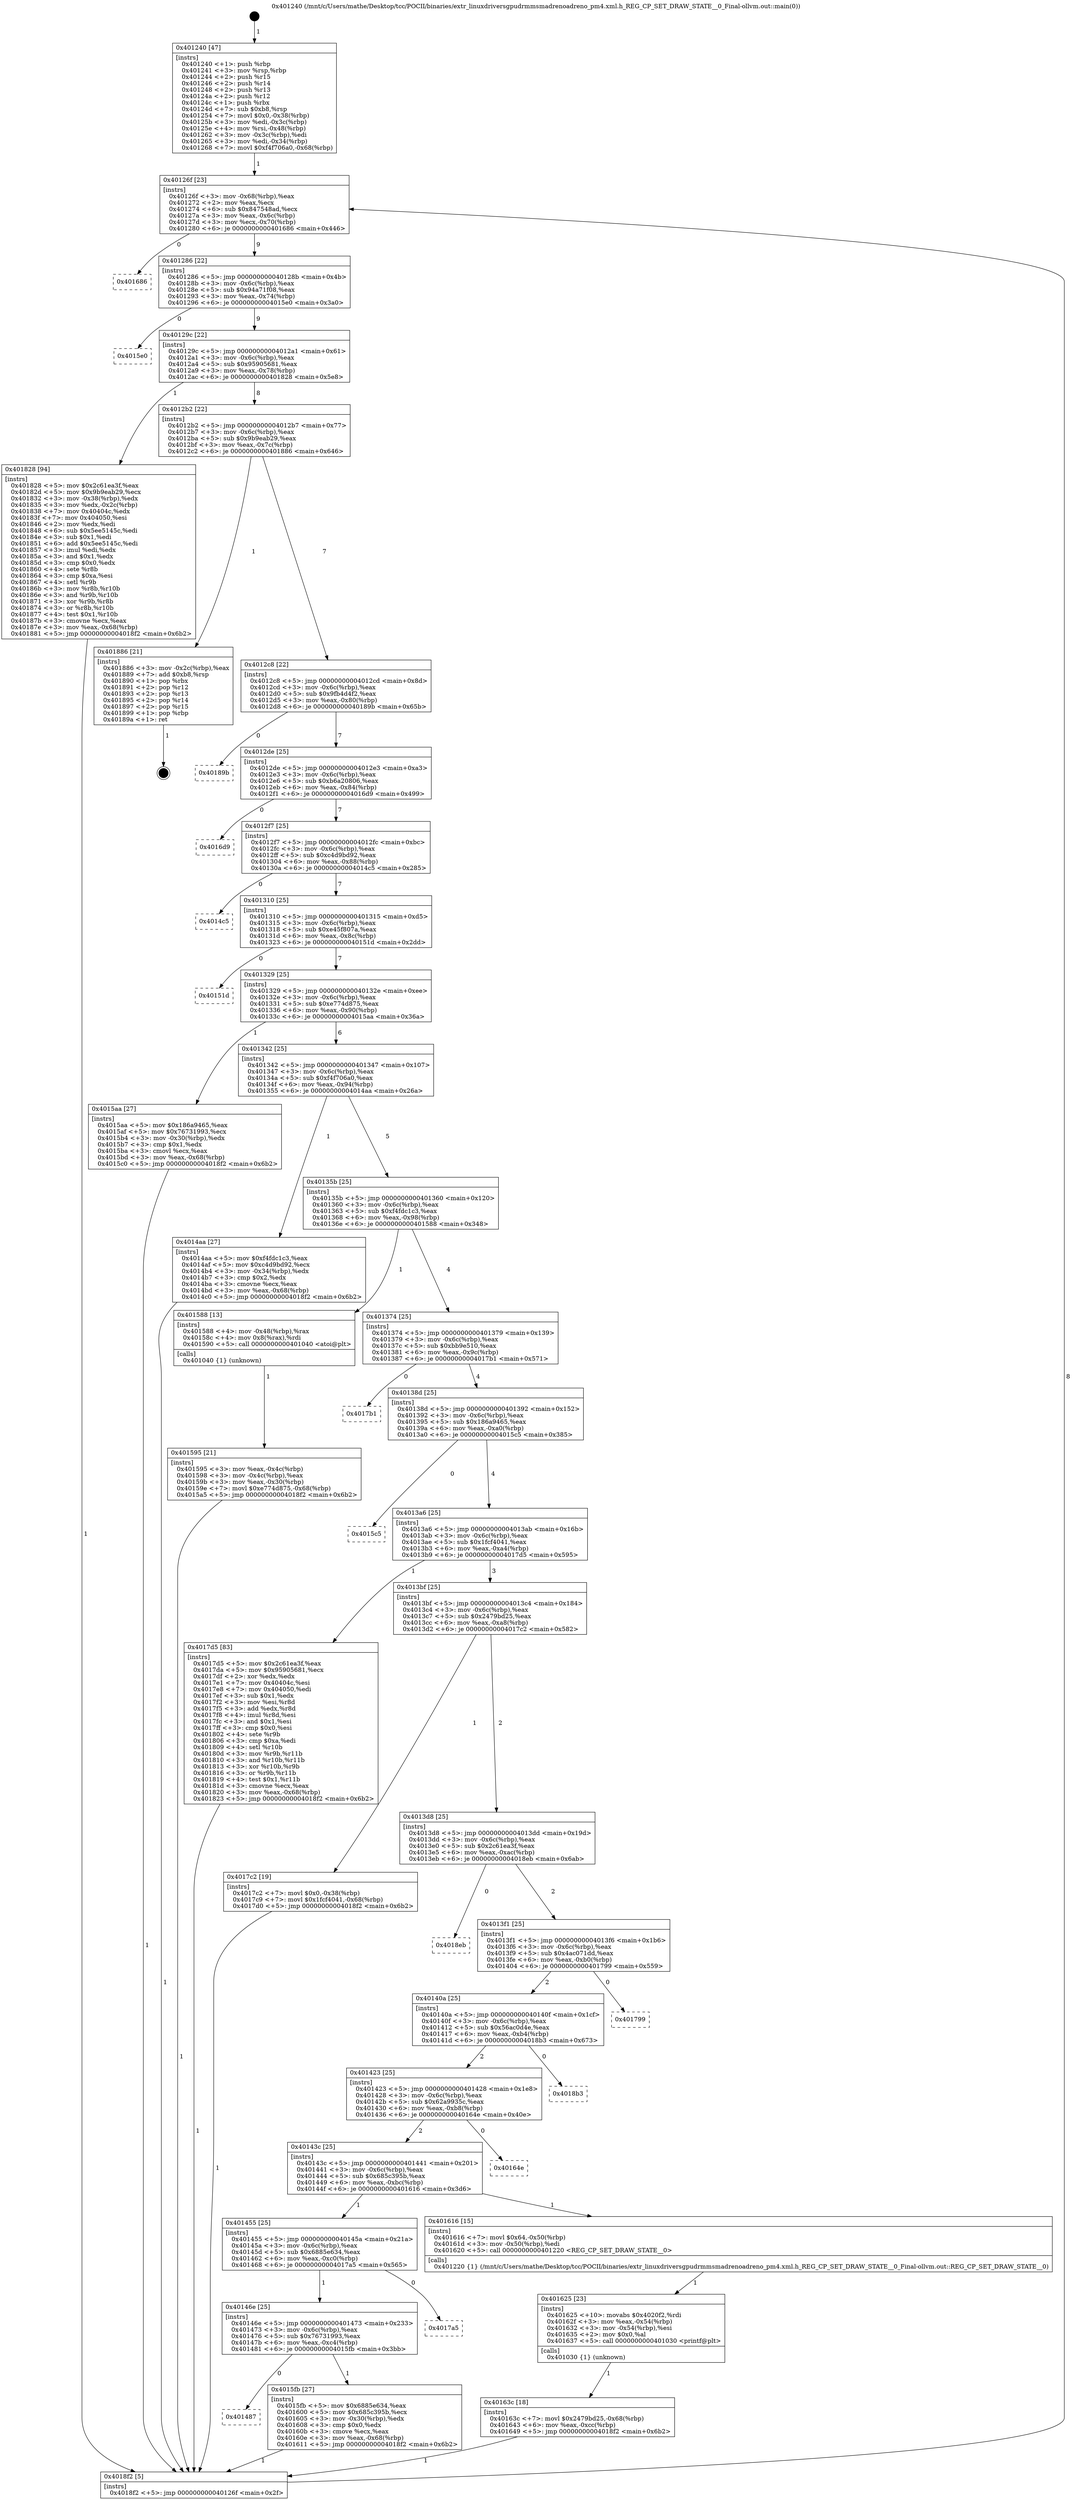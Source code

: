 digraph "0x401240" {
  label = "0x401240 (/mnt/c/Users/mathe/Desktop/tcc/POCII/binaries/extr_linuxdriversgpudrmmsmadrenoadreno_pm4.xml.h_REG_CP_SET_DRAW_STATE__0_Final-ollvm.out::main(0))"
  labelloc = "t"
  node[shape=record]

  Entry [label="",width=0.3,height=0.3,shape=circle,fillcolor=black,style=filled]
  "0x40126f" [label="{
     0x40126f [23]\l
     | [instrs]\l
     &nbsp;&nbsp;0x40126f \<+3\>: mov -0x68(%rbp),%eax\l
     &nbsp;&nbsp;0x401272 \<+2\>: mov %eax,%ecx\l
     &nbsp;&nbsp;0x401274 \<+6\>: sub $0x847548ad,%ecx\l
     &nbsp;&nbsp;0x40127a \<+3\>: mov %eax,-0x6c(%rbp)\l
     &nbsp;&nbsp;0x40127d \<+3\>: mov %ecx,-0x70(%rbp)\l
     &nbsp;&nbsp;0x401280 \<+6\>: je 0000000000401686 \<main+0x446\>\l
  }"]
  "0x401686" [label="{
     0x401686\l
  }", style=dashed]
  "0x401286" [label="{
     0x401286 [22]\l
     | [instrs]\l
     &nbsp;&nbsp;0x401286 \<+5\>: jmp 000000000040128b \<main+0x4b\>\l
     &nbsp;&nbsp;0x40128b \<+3\>: mov -0x6c(%rbp),%eax\l
     &nbsp;&nbsp;0x40128e \<+5\>: sub $0x94a71f08,%eax\l
     &nbsp;&nbsp;0x401293 \<+3\>: mov %eax,-0x74(%rbp)\l
     &nbsp;&nbsp;0x401296 \<+6\>: je 00000000004015e0 \<main+0x3a0\>\l
  }"]
  Exit [label="",width=0.3,height=0.3,shape=circle,fillcolor=black,style=filled,peripheries=2]
  "0x4015e0" [label="{
     0x4015e0\l
  }", style=dashed]
  "0x40129c" [label="{
     0x40129c [22]\l
     | [instrs]\l
     &nbsp;&nbsp;0x40129c \<+5\>: jmp 00000000004012a1 \<main+0x61\>\l
     &nbsp;&nbsp;0x4012a1 \<+3\>: mov -0x6c(%rbp),%eax\l
     &nbsp;&nbsp;0x4012a4 \<+5\>: sub $0x95905681,%eax\l
     &nbsp;&nbsp;0x4012a9 \<+3\>: mov %eax,-0x78(%rbp)\l
     &nbsp;&nbsp;0x4012ac \<+6\>: je 0000000000401828 \<main+0x5e8\>\l
  }"]
  "0x40163c" [label="{
     0x40163c [18]\l
     | [instrs]\l
     &nbsp;&nbsp;0x40163c \<+7\>: movl $0x2479bd25,-0x68(%rbp)\l
     &nbsp;&nbsp;0x401643 \<+6\>: mov %eax,-0xcc(%rbp)\l
     &nbsp;&nbsp;0x401649 \<+5\>: jmp 00000000004018f2 \<main+0x6b2\>\l
  }"]
  "0x401828" [label="{
     0x401828 [94]\l
     | [instrs]\l
     &nbsp;&nbsp;0x401828 \<+5\>: mov $0x2c61ea3f,%eax\l
     &nbsp;&nbsp;0x40182d \<+5\>: mov $0x9b9eab29,%ecx\l
     &nbsp;&nbsp;0x401832 \<+3\>: mov -0x38(%rbp),%edx\l
     &nbsp;&nbsp;0x401835 \<+3\>: mov %edx,-0x2c(%rbp)\l
     &nbsp;&nbsp;0x401838 \<+7\>: mov 0x40404c,%edx\l
     &nbsp;&nbsp;0x40183f \<+7\>: mov 0x404050,%esi\l
     &nbsp;&nbsp;0x401846 \<+2\>: mov %edx,%edi\l
     &nbsp;&nbsp;0x401848 \<+6\>: sub $0x5ee5145c,%edi\l
     &nbsp;&nbsp;0x40184e \<+3\>: sub $0x1,%edi\l
     &nbsp;&nbsp;0x401851 \<+6\>: add $0x5ee5145c,%edi\l
     &nbsp;&nbsp;0x401857 \<+3\>: imul %edi,%edx\l
     &nbsp;&nbsp;0x40185a \<+3\>: and $0x1,%edx\l
     &nbsp;&nbsp;0x40185d \<+3\>: cmp $0x0,%edx\l
     &nbsp;&nbsp;0x401860 \<+4\>: sete %r8b\l
     &nbsp;&nbsp;0x401864 \<+3\>: cmp $0xa,%esi\l
     &nbsp;&nbsp;0x401867 \<+4\>: setl %r9b\l
     &nbsp;&nbsp;0x40186b \<+3\>: mov %r8b,%r10b\l
     &nbsp;&nbsp;0x40186e \<+3\>: and %r9b,%r10b\l
     &nbsp;&nbsp;0x401871 \<+3\>: xor %r9b,%r8b\l
     &nbsp;&nbsp;0x401874 \<+3\>: or %r8b,%r10b\l
     &nbsp;&nbsp;0x401877 \<+4\>: test $0x1,%r10b\l
     &nbsp;&nbsp;0x40187b \<+3\>: cmovne %ecx,%eax\l
     &nbsp;&nbsp;0x40187e \<+3\>: mov %eax,-0x68(%rbp)\l
     &nbsp;&nbsp;0x401881 \<+5\>: jmp 00000000004018f2 \<main+0x6b2\>\l
  }"]
  "0x4012b2" [label="{
     0x4012b2 [22]\l
     | [instrs]\l
     &nbsp;&nbsp;0x4012b2 \<+5\>: jmp 00000000004012b7 \<main+0x77\>\l
     &nbsp;&nbsp;0x4012b7 \<+3\>: mov -0x6c(%rbp),%eax\l
     &nbsp;&nbsp;0x4012ba \<+5\>: sub $0x9b9eab29,%eax\l
     &nbsp;&nbsp;0x4012bf \<+3\>: mov %eax,-0x7c(%rbp)\l
     &nbsp;&nbsp;0x4012c2 \<+6\>: je 0000000000401886 \<main+0x646\>\l
  }"]
  "0x401625" [label="{
     0x401625 [23]\l
     | [instrs]\l
     &nbsp;&nbsp;0x401625 \<+10\>: movabs $0x4020f2,%rdi\l
     &nbsp;&nbsp;0x40162f \<+3\>: mov %eax,-0x54(%rbp)\l
     &nbsp;&nbsp;0x401632 \<+3\>: mov -0x54(%rbp),%esi\l
     &nbsp;&nbsp;0x401635 \<+2\>: mov $0x0,%al\l
     &nbsp;&nbsp;0x401637 \<+5\>: call 0000000000401030 \<printf@plt\>\l
     | [calls]\l
     &nbsp;&nbsp;0x401030 \{1\} (unknown)\l
  }"]
  "0x401886" [label="{
     0x401886 [21]\l
     | [instrs]\l
     &nbsp;&nbsp;0x401886 \<+3\>: mov -0x2c(%rbp),%eax\l
     &nbsp;&nbsp;0x401889 \<+7\>: add $0xb8,%rsp\l
     &nbsp;&nbsp;0x401890 \<+1\>: pop %rbx\l
     &nbsp;&nbsp;0x401891 \<+2\>: pop %r12\l
     &nbsp;&nbsp;0x401893 \<+2\>: pop %r13\l
     &nbsp;&nbsp;0x401895 \<+2\>: pop %r14\l
     &nbsp;&nbsp;0x401897 \<+2\>: pop %r15\l
     &nbsp;&nbsp;0x401899 \<+1\>: pop %rbp\l
     &nbsp;&nbsp;0x40189a \<+1\>: ret\l
  }"]
  "0x4012c8" [label="{
     0x4012c8 [22]\l
     | [instrs]\l
     &nbsp;&nbsp;0x4012c8 \<+5\>: jmp 00000000004012cd \<main+0x8d\>\l
     &nbsp;&nbsp;0x4012cd \<+3\>: mov -0x6c(%rbp),%eax\l
     &nbsp;&nbsp;0x4012d0 \<+5\>: sub $0x9fb4d4f2,%eax\l
     &nbsp;&nbsp;0x4012d5 \<+3\>: mov %eax,-0x80(%rbp)\l
     &nbsp;&nbsp;0x4012d8 \<+6\>: je 000000000040189b \<main+0x65b\>\l
  }"]
  "0x401487" [label="{
     0x401487\l
  }", style=dashed]
  "0x40189b" [label="{
     0x40189b\l
  }", style=dashed]
  "0x4012de" [label="{
     0x4012de [25]\l
     | [instrs]\l
     &nbsp;&nbsp;0x4012de \<+5\>: jmp 00000000004012e3 \<main+0xa3\>\l
     &nbsp;&nbsp;0x4012e3 \<+3\>: mov -0x6c(%rbp),%eax\l
     &nbsp;&nbsp;0x4012e6 \<+5\>: sub $0xb6a20806,%eax\l
     &nbsp;&nbsp;0x4012eb \<+6\>: mov %eax,-0x84(%rbp)\l
     &nbsp;&nbsp;0x4012f1 \<+6\>: je 00000000004016d9 \<main+0x499\>\l
  }"]
  "0x4015fb" [label="{
     0x4015fb [27]\l
     | [instrs]\l
     &nbsp;&nbsp;0x4015fb \<+5\>: mov $0x6885e634,%eax\l
     &nbsp;&nbsp;0x401600 \<+5\>: mov $0x685c395b,%ecx\l
     &nbsp;&nbsp;0x401605 \<+3\>: mov -0x30(%rbp),%edx\l
     &nbsp;&nbsp;0x401608 \<+3\>: cmp $0x0,%edx\l
     &nbsp;&nbsp;0x40160b \<+3\>: cmove %ecx,%eax\l
     &nbsp;&nbsp;0x40160e \<+3\>: mov %eax,-0x68(%rbp)\l
     &nbsp;&nbsp;0x401611 \<+5\>: jmp 00000000004018f2 \<main+0x6b2\>\l
  }"]
  "0x4016d9" [label="{
     0x4016d9\l
  }", style=dashed]
  "0x4012f7" [label="{
     0x4012f7 [25]\l
     | [instrs]\l
     &nbsp;&nbsp;0x4012f7 \<+5\>: jmp 00000000004012fc \<main+0xbc\>\l
     &nbsp;&nbsp;0x4012fc \<+3\>: mov -0x6c(%rbp),%eax\l
     &nbsp;&nbsp;0x4012ff \<+5\>: sub $0xc4d9bd92,%eax\l
     &nbsp;&nbsp;0x401304 \<+6\>: mov %eax,-0x88(%rbp)\l
     &nbsp;&nbsp;0x40130a \<+6\>: je 00000000004014c5 \<main+0x285\>\l
  }"]
  "0x40146e" [label="{
     0x40146e [25]\l
     | [instrs]\l
     &nbsp;&nbsp;0x40146e \<+5\>: jmp 0000000000401473 \<main+0x233\>\l
     &nbsp;&nbsp;0x401473 \<+3\>: mov -0x6c(%rbp),%eax\l
     &nbsp;&nbsp;0x401476 \<+5\>: sub $0x76731993,%eax\l
     &nbsp;&nbsp;0x40147b \<+6\>: mov %eax,-0xc4(%rbp)\l
     &nbsp;&nbsp;0x401481 \<+6\>: je 00000000004015fb \<main+0x3bb\>\l
  }"]
  "0x4014c5" [label="{
     0x4014c5\l
  }", style=dashed]
  "0x401310" [label="{
     0x401310 [25]\l
     | [instrs]\l
     &nbsp;&nbsp;0x401310 \<+5\>: jmp 0000000000401315 \<main+0xd5\>\l
     &nbsp;&nbsp;0x401315 \<+3\>: mov -0x6c(%rbp),%eax\l
     &nbsp;&nbsp;0x401318 \<+5\>: sub $0xe45f807a,%eax\l
     &nbsp;&nbsp;0x40131d \<+6\>: mov %eax,-0x8c(%rbp)\l
     &nbsp;&nbsp;0x401323 \<+6\>: je 000000000040151d \<main+0x2dd\>\l
  }"]
  "0x4017a5" [label="{
     0x4017a5\l
  }", style=dashed]
  "0x40151d" [label="{
     0x40151d\l
  }", style=dashed]
  "0x401329" [label="{
     0x401329 [25]\l
     | [instrs]\l
     &nbsp;&nbsp;0x401329 \<+5\>: jmp 000000000040132e \<main+0xee\>\l
     &nbsp;&nbsp;0x40132e \<+3\>: mov -0x6c(%rbp),%eax\l
     &nbsp;&nbsp;0x401331 \<+5\>: sub $0xe774d875,%eax\l
     &nbsp;&nbsp;0x401336 \<+6\>: mov %eax,-0x90(%rbp)\l
     &nbsp;&nbsp;0x40133c \<+6\>: je 00000000004015aa \<main+0x36a\>\l
  }"]
  "0x401455" [label="{
     0x401455 [25]\l
     | [instrs]\l
     &nbsp;&nbsp;0x401455 \<+5\>: jmp 000000000040145a \<main+0x21a\>\l
     &nbsp;&nbsp;0x40145a \<+3\>: mov -0x6c(%rbp),%eax\l
     &nbsp;&nbsp;0x40145d \<+5\>: sub $0x6885e634,%eax\l
     &nbsp;&nbsp;0x401462 \<+6\>: mov %eax,-0xc0(%rbp)\l
     &nbsp;&nbsp;0x401468 \<+6\>: je 00000000004017a5 \<main+0x565\>\l
  }"]
  "0x4015aa" [label="{
     0x4015aa [27]\l
     | [instrs]\l
     &nbsp;&nbsp;0x4015aa \<+5\>: mov $0x186a9465,%eax\l
     &nbsp;&nbsp;0x4015af \<+5\>: mov $0x76731993,%ecx\l
     &nbsp;&nbsp;0x4015b4 \<+3\>: mov -0x30(%rbp),%edx\l
     &nbsp;&nbsp;0x4015b7 \<+3\>: cmp $0x1,%edx\l
     &nbsp;&nbsp;0x4015ba \<+3\>: cmovl %ecx,%eax\l
     &nbsp;&nbsp;0x4015bd \<+3\>: mov %eax,-0x68(%rbp)\l
     &nbsp;&nbsp;0x4015c0 \<+5\>: jmp 00000000004018f2 \<main+0x6b2\>\l
  }"]
  "0x401342" [label="{
     0x401342 [25]\l
     | [instrs]\l
     &nbsp;&nbsp;0x401342 \<+5\>: jmp 0000000000401347 \<main+0x107\>\l
     &nbsp;&nbsp;0x401347 \<+3\>: mov -0x6c(%rbp),%eax\l
     &nbsp;&nbsp;0x40134a \<+5\>: sub $0xf4f706a0,%eax\l
     &nbsp;&nbsp;0x40134f \<+6\>: mov %eax,-0x94(%rbp)\l
     &nbsp;&nbsp;0x401355 \<+6\>: je 00000000004014aa \<main+0x26a\>\l
  }"]
  "0x401616" [label="{
     0x401616 [15]\l
     | [instrs]\l
     &nbsp;&nbsp;0x401616 \<+7\>: movl $0x64,-0x50(%rbp)\l
     &nbsp;&nbsp;0x40161d \<+3\>: mov -0x50(%rbp),%edi\l
     &nbsp;&nbsp;0x401620 \<+5\>: call 0000000000401220 \<REG_CP_SET_DRAW_STATE__0\>\l
     | [calls]\l
     &nbsp;&nbsp;0x401220 \{1\} (/mnt/c/Users/mathe/Desktop/tcc/POCII/binaries/extr_linuxdriversgpudrmmsmadrenoadreno_pm4.xml.h_REG_CP_SET_DRAW_STATE__0_Final-ollvm.out::REG_CP_SET_DRAW_STATE__0)\l
  }"]
  "0x4014aa" [label="{
     0x4014aa [27]\l
     | [instrs]\l
     &nbsp;&nbsp;0x4014aa \<+5\>: mov $0xf4fdc1c3,%eax\l
     &nbsp;&nbsp;0x4014af \<+5\>: mov $0xc4d9bd92,%ecx\l
     &nbsp;&nbsp;0x4014b4 \<+3\>: mov -0x34(%rbp),%edx\l
     &nbsp;&nbsp;0x4014b7 \<+3\>: cmp $0x2,%edx\l
     &nbsp;&nbsp;0x4014ba \<+3\>: cmovne %ecx,%eax\l
     &nbsp;&nbsp;0x4014bd \<+3\>: mov %eax,-0x68(%rbp)\l
     &nbsp;&nbsp;0x4014c0 \<+5\>: jmp 00000000004018f2 \<main+0x6b2\>\l
  }"]
  "0x40135b" [label="{
     0x40135b [25]\l
     | [instrs]\l
     &nbsp;&nbsp;0x40135b \<+5\>: jmp 0000000000401360 \<main+0x120\>\l
     &nbsp;&nbsp;0x401360 \<+3\>: mov -0x6c(%rbp),%eax\l
     &nbsp;&nbsp;0x401363 \<+5\>: sub $0xf4fdc1c3,%eax\l
     &nbsp;&nbsp;0x401368 \<+6\>: mov %eax,-0x98(%rbp)\l
     &nbsp;&nbsp;0x40136e \<+6\>: je 0000000000401588 \<main+0x348\>\l
  }"]
  "0x4018f2" [label="{
     0x4018f2 [5]\l
     | [instrs]\l
     &nbsp;&nbsp;0x4018f2 \<+5\>: jmp 000000000040126f \<main+0x2f\>\l
  }"]
  "0x401240" [label="{
     0x401240 [47]\l
     | [instrs]\l
     &nbsp;&nbsp;0x401240 \<+1\>: push %rbp\l
     &nbsp;&nbsp;0x401241 \<+3\>: mov %rsp,%rbp\l
     &nbsp;&nbsp;0x401244 \<+2\>: push %r15\l
     &nbsp;&nbsp;0x401246 \<+2\>: push %r14\l
     &nbsp;&nbsp;0x401248 \<+2\>: push %r13\l
     &nbsp;&nbsp;0x40124a \<+2\>: push %r12\l
     &nbsp;&nbsp;0x40124c \<+1\>: push %rbx\l
     &nbsp;&nbsp;0x40124d \<+7\>: sub $0xb8,%rsp\l
     &nbsp;&nbsp;0x401254 \<+7\>: movl $0x0,-0x38(%rbp)\l
     &nbsp;&nbsp;0x40125b \<+3\>: mov %edi,-0x3c(%rbp)\l
     &nbsp;&nbsp;0x40125e \<+4\>: mov %rsi,-0x48(%rbp)\l
     &nbsp;&nbsp;0x401262 \<+3\>: mov -0x3c(%rbp),%edi\l
     &nbsp;&nbsp;0x401265 \<+3\>: mov %edi,-0x34(%rbp)\l
     &nbsp;&nbsp;0x401268 \<+7\>: movl $0xf4f706a0,-0x68(%rbp)\l
  }"]
  "0x40143c" [label="{
     0x40143c [25]\l
     | [instrs]\l
     &nbsp;&nbsp;0x40143c \<+5\>: jmp 0000000000401441 \<main+0x201\>\l
     &nbsp;&nbsp;0x401441 \<+3\>: mov -0x6c(%rbp),%eax\l
     &nbsp;&nbsp;0x401444 \<+5\>: sub $0x685c395b,%eax\l
     &nbsp;&nbsp;0x401449 \<+6\>: mov %eax,-0xbc(%rbp)\l
     &nbsp;&nbsp;0x40144f \<+6\>: je 0000000000401616 \<main+0x3d6\>\l
  }"]
  "0x401588" [label="{
     0x401588 [13]\l
     | [instrs]\l
     &nbsp;&nbsp;0x401588 \<+4\>: mov -0x48(%rbp),%rax\l
     &nbsp;&nbsp;0x40158c \<+4\>: mov 0x8(%rax),%rdi\l
     &nbsp;&nbsp;0x401590 \<+5\>: call 0000000000401040 \<atoi@plt\>\l
     | [calls]\l
     &nbsp;&nbsp;0x401040 \{1\} (unknown)\l
  }"]
  "0x401374" [label="{
     0x401374 [25]\l
     | [instrs]\l
     &nbsp;&nbsp;0x401374 \<+5\>: jmp 0000000000401379 \<main+0x139\>\l
     &nbsp;&nbsp;0x401379 \<+3\>: mov -0x6c(%rbp),%eax\l
     &nbsp;&nbsp;0x40137c \<+5\>: sub $0xbb9e510,%eax\l
     &nbsp;&nbsp;0x401381 \<+6\>: mov %eax,-0x9c(%rbp)\l
     &nbsp;&nbsp;0x401387 \<+6\>: je 00000000004017b1 \<main+0x571\>\l
  }"]
  "0x401595" [label="{
     0x401595 [21]\l
     | [instrs]\l
     &nbsp;&nbsp;0x401595 \<+3\>: mov %eax,-0x4c(%rbp)\l
     &nbsp;&nbsp;0x401598 \<+3\>: mov -0x4c(%rbp),%eax\l
     &nbsp;&nbsp;0x40159b \<+3\>: mov %eax,-0x30(%rbp)\l
     &nbsp;&nbsp;0x40159e \<+7\>: movl $0xe774d875,-0x68(%rbp)\l
     &nbsp;&nbsp;0x4015a5 \<+5\>: jmp 00000000004018f2 \<main+0x6b2\>\l
  }"]
  "0x40164e" [label="{
     0x40164e\l
  }", style=dashed]
  "0x4017b1" [label="{
     0x4017b1\l
  }", style=dashed]
  "0x40138d" [label="{
     0x40138d [25]\l
     | [instrs]\l
     &nbsp;&nbsp;0x40138d \<+5\>: jmp 0000000000401392 \<main+0x152\>\l
     &nbsp;&nbsp;0x401392 \<+3\>: mov -0x6c(%rbp),%eax\l
     &nbsp;&nbsp;0x401395 \<+5\>: sub $0x186a9465,%eax\l
     &nbsp;&nbsp;0x40139a \<+6\>: mov %eax,-0xa0(%rbp)\l
     &nbsp;&nbsp;0x4013a0 \<+6\>: je 00000000004015c5 \<main+0x385\>\l
  }"]
  "0x401423" [label="{
     0x401423 [25]\l
     | [instrs]\l
     &nbsp;&nbsp;0x401423 \<+5\>: jmp 0000000000401428 \<main+0x1e8\>\l
     &nbsp;&nbsp;0x401428 \<+3\>: mov -0x6c(%rbp),%eax\l
     &nbsp;&nbsp;0x40142b \<+5\>: sub $0x62a9935c,%eax\l
     &nbsp;&nbsp;0x401430 \<+6\>: mov %eax,-0xb8(%rbp)\l
     &nbsp;&nbsp;0x401436 \<+6\>: je 000000000040164e \<main+0x40e\>\l
  }"]
  "0x4015c5" [label="{
     0x4015c5\l
  }", style=dashed]
  "0x4013a6" [label="{
     0x4013a6 [25]\l
     | [instrs]\l
     &nbsp;&nbsp;0x4013a6 \<+5\>: jmp 00000000004013ab \<main+0x16b\>\l
     &nbsp;&nbsp;0x4013ab \<+3\>: mov -0x6c(%rbp),%eax\l
     &nbsp;&nbsp;0x4013ae \<+5\>: sub $0x1fcf4041,%eax\l
     &nbsp;&nbsp;0x4013b3 \<+6\>: mov %eax,-0xa4(%rbp)\l
     &nbsp;&nbsp;0x4013b9 \<+6\>: je 00000000004017d5 \<main+0x595\>\l
  }"]
  "0x4018b3" [label="{
     0x4018b3\l
  }", style=dashed]
  "0x4017d5" [label="{
     0x4017d5 [83]\l
     | [instrs]\l
     &nbsp;&nbsp;0x4017d5 \<+5\>: mov $0x2c61ea3f,%eax\l
     &nbsp;&nbsp;0x4017da \<+5\>: mov $0x95905681,%ecx\l
     &nbsp;&nbsp;0x4017df \<+2\>: xor %edx,%edx\l
     &nbsp;&nbsp;0x4017e1 \<+7\>: mov 0x40404c,%esi\l
     &nbsp;&nbsp;0x4017e8 \<+7\>: mov 0x404050,%edi\l
     &nbsp;&nbsp;0x4017ef \<+3\>: sub $0x1,%edx\l
     &nbsp;&nbsp;0x4017f2 \<+3\>: mov %esi,%r8d\l
     &nbsp;&nbsp;0x4017f5 \<+3\>: add %edx,%r8d\l
     &nbsp;&nbsp;0x4017f8 \<+4\>: imul %r8d,%esi\l
     &nbsp;&nbsp;0x4017fc \<+3\>: and $0x1,%esi\l
     &nbsp;&nbsp;0x4017ff \<+3\>: cmp $0x0,%esi\l
     &nbsp;&nbsp;0x401802 \<+4\>: sete %r9b\l
     &nbsp;&nbsp;0x401806 \<+3\>: cmp $0xa,%edi\l
     &nbsp;&nbsp;0x401809 \<+4\>: setl %r10b\l
     &nbsp;&nbsp;0x40180d \<+3\>: mov %r9b,%r11b\l
     &nbsp;&nbsp;0x401810 \<+3\>: and %r10b,%r11b\l
     &nbsp;&nbsp;0x401813 \<+3\>: xor %r10b,%r9b\l
     &nbsp;&nbsp;0x401816 \<+3\>: or %r9b,%r11b\l
     &nbsp;&nbsp;0x401819 \<+4\>: test $0x1,%r11b\l
     &nbsp;&nbsp;0x40181d \<+3\>: cmovne %ecx,%eax\l
     &nbsp;&nbsp;0x401820 \<+3\>: mov %eax,-0x68(%rbp)\l
     &nbsp;&nbsp;0x401823 \<+5\>: jmp 00000000004018f2 \<main+0x6b2\>\l
  }"]
  "0x4013bf" [label="{
     0x4013bf [25]\l
     | [instrs]\l
     &nbsp;&nbsp;0x4013bf \<+5\>: jmp 00000000004013c4 \<main+0x184\>\l
     &nbsp;&nbsp;0x4013c4 \<+3\>: mov -0x6c(%rbp),%eax\l
     &nbsp;&nbsp;0x4013c7 \<+5\>: sub $0x2479bd25,%eax\l
     &nbsp;&nbsp;0x4013cc \<+6\>: mov %eax,-0xa8(%rbp)\l
     &nbsp;&nbsp;0x4013d2 \<+6\>: je 00000000004017c2 \<main+0x582\>\l
  }"]
  "0x40140a" [label="{
     0x40140a [25]\l
     | [instrs]\l
     &nbsp;&nbsp;0x40140a \<+5\>: jmp 000000000040140f \<main+0x1cf\>\l
     &nbsp;&nbsp;0x40140f \<+3\>: mov -0x6c(%rbp),%eax\l
     &nbsp;&nbsp;0x401412 \<+5\>: sub $0x56ac0d4e,%eax\l
     &nbsp;&nbsp;0x401417 \<+6\>: mov %eax,-0xb4(%rbp)\l
     &nbsp;&nbsp;0x40141d \<+6\>: je 00000000004018b3 \<main+0x673\>\l
  }"]
  "0x4017c2" [label="{
     0x4017c2 [19]\l
     | [instrs]\l
     &nbsp;&nbsp;0x4017c2 \<+7\>: movl $0x0,-0x38(%rbp)\l
     &nbsp;&nbsp;0x4017c9 \<+7\>: movl $0x1fcf4041,-0x68(%rbp)\l
     &nbsp;&nbsp;0x4017d0 \<+5\>: jmp 00000000004018f2 \<main+0x6b2\>\l
  }"]
  "0x4013d8" [label="{
     0x4013d8 [25]\l
     | [instrs]\l
     &nbsp;&nbsp;0x4013d8 \<+5\>: jmp 00000000004013dd \<main+0x19d\>\l
     &nbsp;&nbsp;0x4013dd \<+3\>: mov -0x6c(%rbp),%eax\l
     &nbsp;&nbsp;0x4013e0 \<+5\>: sub $0x2c61ea3f,%eax\l
     &nbsp;&nbsp;0x4013e5 \<+6\>: mov %eax,-0xac(%rbp)\l
     &nbsp;&nbsp;0x4013eb \<+6\>: je 00000000004018eb \<main+0x6ab\>\l
  }"]
  "0x401799" [label="{
     0x401799\l
  }", style=dashed]
  "0x4018eb" [label="{
     0x4018eb\l
  }", style=dashed]
  "0x4013f1" [label="{
     0x4013f1 [25]\l
     | [instrs]\l
     &nbsp;&nbsp;0x4013f1 \<+5\>: jmp 00000000004013f6 \<main+0x1b6\>\l
     &nbsp;&nbsp;0x4013f6 \<+3\>: mov -0x6c(%rbp),%eax\l
     &nbsp;&nbsp;0x4013f9 \<+5\>: sub $0x4ac071dd,%eax\l
     &nbsp;&nbsp;0x4013fe \<+6\>: mov %eax,-0xb0(%rbp)\l
     &nbsp;&nbsp;0x401404 \<+6\>: je 0000000000401799 \<main+0x559\>\l
  }"]
  Entry -> "0x401240" [label=" 1"]
  "0x40126f" -> "0x401686" [label=" 0"]
  "0x40126f" -> "0x401286" [label=" 9"]
  "0x401886" -> Exit [label=" 1"]
  "0x401286" -> "0x4015e0" [label=" 0"]
  "0x401286" -> "0x40129c" [label=" 9"]
  "0x401828" -> "0x4018f2" [label=" 1"]
  "0x40129c" -> "0x401828" [label=" 1"]
  "0x40129c" -> "0x4012b2" [label=" 8"]
  "0x4017d5" -> "0x4018f2" [label=" 1"]
  "0x4012b2" -> "0x401886" [label=" 1"]
  "0x4012b2" -> "0x4012c8" [label=" 7"]
  "0x4017c2" -> "0x4018f2" [label=" 1"]
  "0x4012c8" -> "0x40189b" [label=" 0"]
  "0x4012c8" -> "0x4012de" [label=" 7"]
  "0x40163c" -> "0x4018f2" [label=" 1"]
  "0x4012de" -> "0x4016d9" [label=" 0"]
  "0x4012de" -> "0x4012f7" [label=" 7"]
  "0x401625" -> "0x40163c" [label=" 1"]
  "0x4012f7" -> "0x4014c5" [label=" 0"]
  "0x4012f7" -> "0x401310" [label=" 7"]
  "0x4015fb" -> "0x4018f2" [label=" 1"]
  "0x401310" -> "0x40151d" [label=" 0"]
  "0x401310" -> "0x401329" [label=" 7"]
  "0x40146e" -> "0x401487" [label=" 0"]
  "0x401329" -> "0x4015aa" [label=" 1"]
  "0x401329" -> "0x401342" [label=" 6"]
  "0x401616" -> "0x401625" [label=" 1"]
  "0x401342" -> "0x4014aa" [label=" 1"]
  "0x401342" -> "0x40135b" [label=" 5"]
  "0x4014aa" -> "0x4018f2" [label=" 1"]
  "0x401240" -> "0x40126f" [label=" 1"]
  "0x4018f2" -> "0x40126f" [label=" 8"]
  "0x401455" -> "0x40146e" [label=" 1"]
  "0x40135b" -> "0x401588" [label=" 1"]
  "0x40135b" -> "0x401374" [label=" 4"]
  "0x401588" -> "0x401595" [label=" 1"]
  "0x401595" -> "0x4018f2" [label=" 1"]
  "0x4015aa" -> "0x4018f2" [label=" 1"]
  "0x40146e" -> "0x4015fb" [label=" 1"]
  "0x401374" -> "0x4017b1" [label=" 0"]
  "0x401374" -> "0x40138d" [label=" 4"]
  "0x40143c" -> "0x401455" [label=" 1"]
  "0x40138d" -> "0x4015c5" [label=" 0"]
  "0x40138d" -> "0x4013a6" [label=" 4"]
  "0x401455" -> "0x4017a5" [label=" 0"]
  "0x4013a6" -> "0x4017d5" [label=" 1"]
  "0x4013a6" -> "0x4013bf" [label=" 3"]
  "0x401423" -> "0x40143c" [label=" 2"]
  "0x4013bf" -> "0x4017c2" [label=" 1"]
  "0x4013bf" -> "0x4013d8" [label=" 2"]
  "0x40143c" -> "0x401616" [label=" 1"]
  "0x4013d8" -> "0x4018eb" [label=" 0"]
  "0x4013d8" -> "0x4013f1" [label=" 2"]
  "0x40140a" -> "0x401423" [label=" 2"]
  "0x4013f1" -> "0x401799" [label=" 0"]
  "0x4013f1" -> "0x40140a" [label=" 2"]
  "0x401423" -> "0x40164e" [label=" 0"]
  "0x40140a" -> "0x4018b3" [label=" 0"]
}
